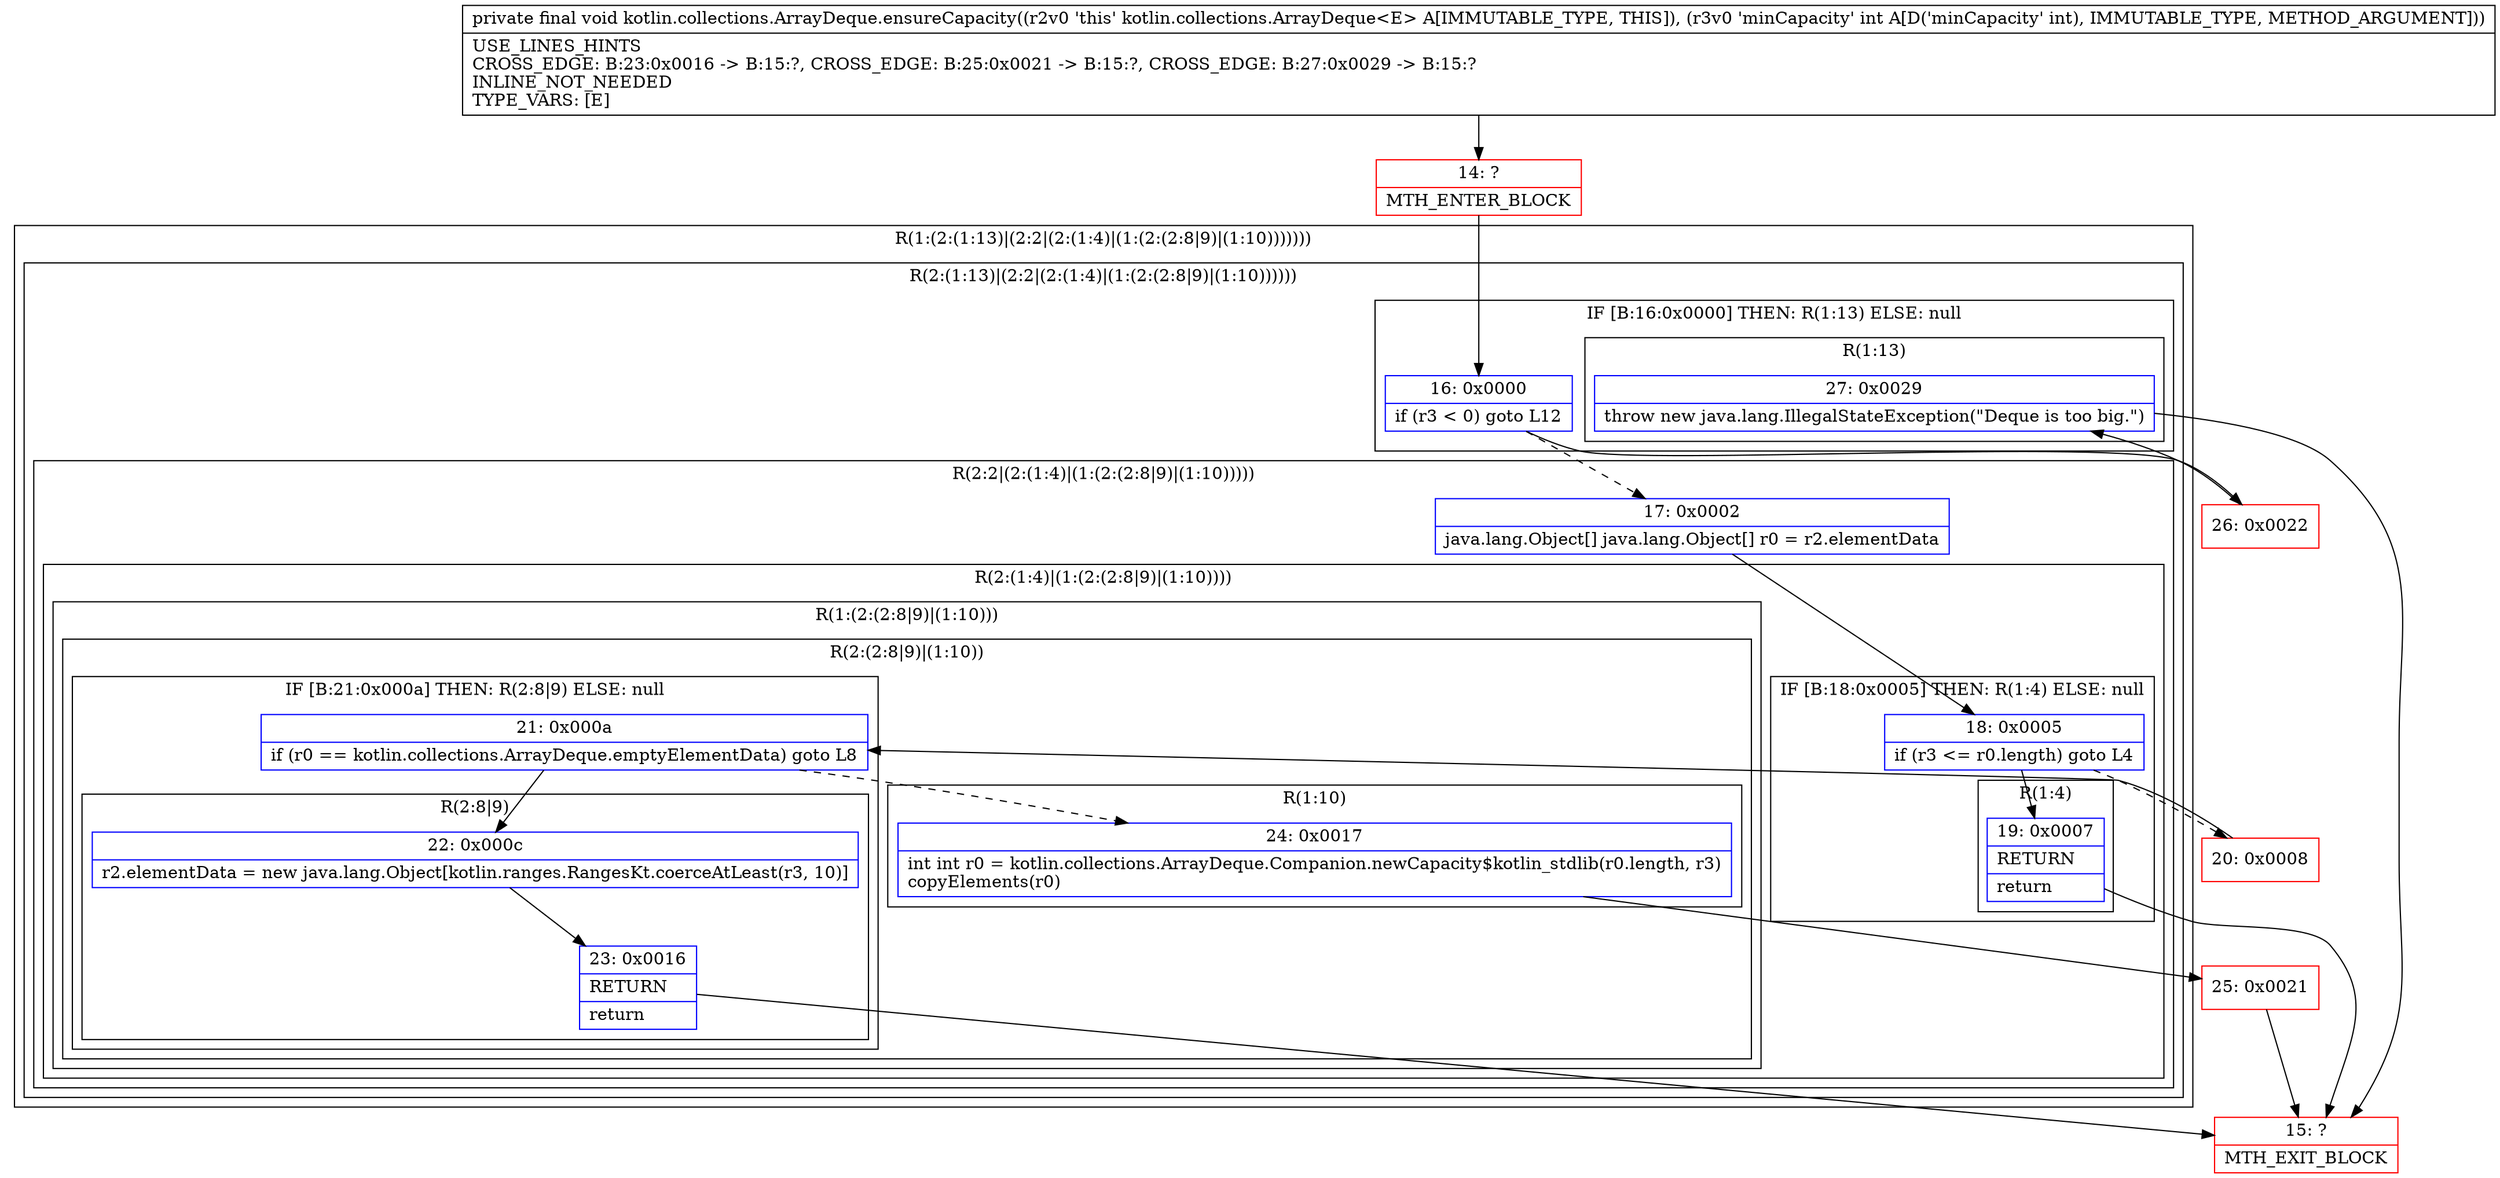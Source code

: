 digraph "CFG forkotlin.collections.ArrayDeque.ensureCapacity(I)V" {
subgraph cluster_Region_1106127891 {
label = "R(1:(2:(1:13)|(2:2|(2:(1:4)|(1:(2:(2:8|9)|(1:10)))))))";
node [shape=record,color=blue];
subgraph cluster_Region_20463113 {
label = "R(2:(1:13)|(2:2|(2:(1:4)|(1:(2:(2:8|9)|(1:10))))))";
node [shape=record,color=blue];
subgraph cluster_IfRegion_1814660244 {
label = "IF [B:16:0x0000] THEN: R(1:13) ELSE: null";
node [shape=record,color=blue];
Node_16 [shape=record,label="{16\:\ 0x0000|if (r3 \< 0) goto L12\l}"];
subgraph cluster_Region_559834948 {
label = "R(1:13)";
node [shape=record,color=blue];
Node_27 [shape=record,label="{27\:\ 0x0029|throw new java.lang.IllegalStateException(\"Deque is too big.\")\l}"];
}
}
subgraph cluster_Region_75246547 {
label = "R(2:2|(2:(1:4)|(1:(2:(2:8|9)|(1:10)))))";
node [shape=record,color=blue];
Node_17 [shape=record,label="{17\:\ 0x0002|java.lang.Object[] java.lang.Object[] r0 = r2.elementData\l}"];
subgraph cluster_Region_299915720 {
label = "R(2:(1:4)|(1:(2:(2:8|9)|(1:10))))";
node [shape=record,color=blue];
subgraph cluster_IfRegion_1509697710 {
label = "IF [B:18:0x0005] THEN: R(1:4) ELSE: null";
node [shape=record,color=blue];
Node_18 [shape=record,label="{18\:\ 0x0005|if (r3 \<= r0.length) goto L4\l}"];
subgraph cluster_Region_1374217611 {
label = "R(1:4)";
node [shape=record,color=blue];
Node_19 [shape=record,label="{19\:\ 0x0007|RETURN\l|return\l}"];
}
}
subgraph cluster_Region_1908790790 {
label = "R(1:(2:(2:8|9)|(1:10)))";
node [shape=record,color=blue];
subgraph cluster_Region_594799421 {
label = "R(2:(2:8|9)|(1:10))";
node [shape=record,color=blue];
subgraph cluster_IfRegion_1679021747 {
label = "IF [B:21:0x000a] THEN: R(2:8|9) ELSE: null";
node [shape=record,color=blue];
Node_21 [shape=record,label="{21\:\ 0x000a|if (r0 == kotlin.collections.ArrayDeque.emptyElementData) goto L8\l}"];
subgraph cluster_Region_810473602 {
label = "R(2:8|9)";
node [shape=record,color=blue];
Node_22 [shape=record,label="{22\:\ 0x000c|r2.elementData = new java.lang.Object[kotlin.ranges.RangesKt.coerceAtLeast(r3, 10)]\l}"];
Node_23 [shape=record,label="{23\:\ 0x0016|RETURN\l|return\l}"];
}
}
subgraph cluster_Region_1853883105 {
label = "R(1:10)";
node [shape=record,color=blue];
Node_24 [shape=record,label="{24\:\ 0x0017|int int r0 = kotlin.collections.ArrayDeque.Companion.newCapacity$kotlin_stdlib(r0.length, r3)\lcopyElements(r0)\l}"];
}
}
}
}
}
}
}
Node_14 [shape=record,color=red,label="{14\:\ ?|MTH_ENTER_BLOCK\l}"];
Node_15 [shape=record,color=red,label="{15\:\ ?|MTH_EXIT_BLOCK\l}"];
Node_20 [shape=record,color=red,label="{20\:\ 0x0008}"];
Node_25 [shape=record,color=red,label="{25\:\ 0x0021}"];
Node_26 [shape=record,color=red,label="{26\:\ 0x0022}"];
MethodNode[shape=record,label="{private final void kotlin.collections.ArrayDeque.ensureCapacity((r2v0 'this' kotlin.collections.ArrayDeque\<E\> A[IMMUTABLE_TYPE, THIS]), (r3v0 'minCapacity' int A[D('minCapacity' int), IMMUTABLE_TYPE, METHOD_ARGUMENT]))  | USE_LINES_HINTS\lCROSS_EDGE: B:23:0x0016 \-\> B:15:?, CROSS_EDGE: B:25:0x0021 \-\> B:15:?, CROSS_EDGE: B:27:0x0029 \-\> B:15:?\lINLINE_NOT_NEEDED\lTYPE_VARS: [E]\l}"];
MethodNode -> Node_14;Node_16 -> Node_17[style=dashed];
Node_16 -> Node_26;
Node_27 -> Node_15;
Node_17 -> Node_18;
Node_18 -> Node_19;
Node_18 -> Node_20[style=dashed];
Node_19 -> Node_15;
Node_21 -> Node_22;
Node_21 -> Node_24[style=dashed];
Node_22 -> Node_23;
Node_23 -> Node_15;
Node_24 -> Node_25;
Node_14 -> Node_16;
Node_20 -> Node_21;
Node_25 -> Node_15;
Node_26 -> Node_27;
}

